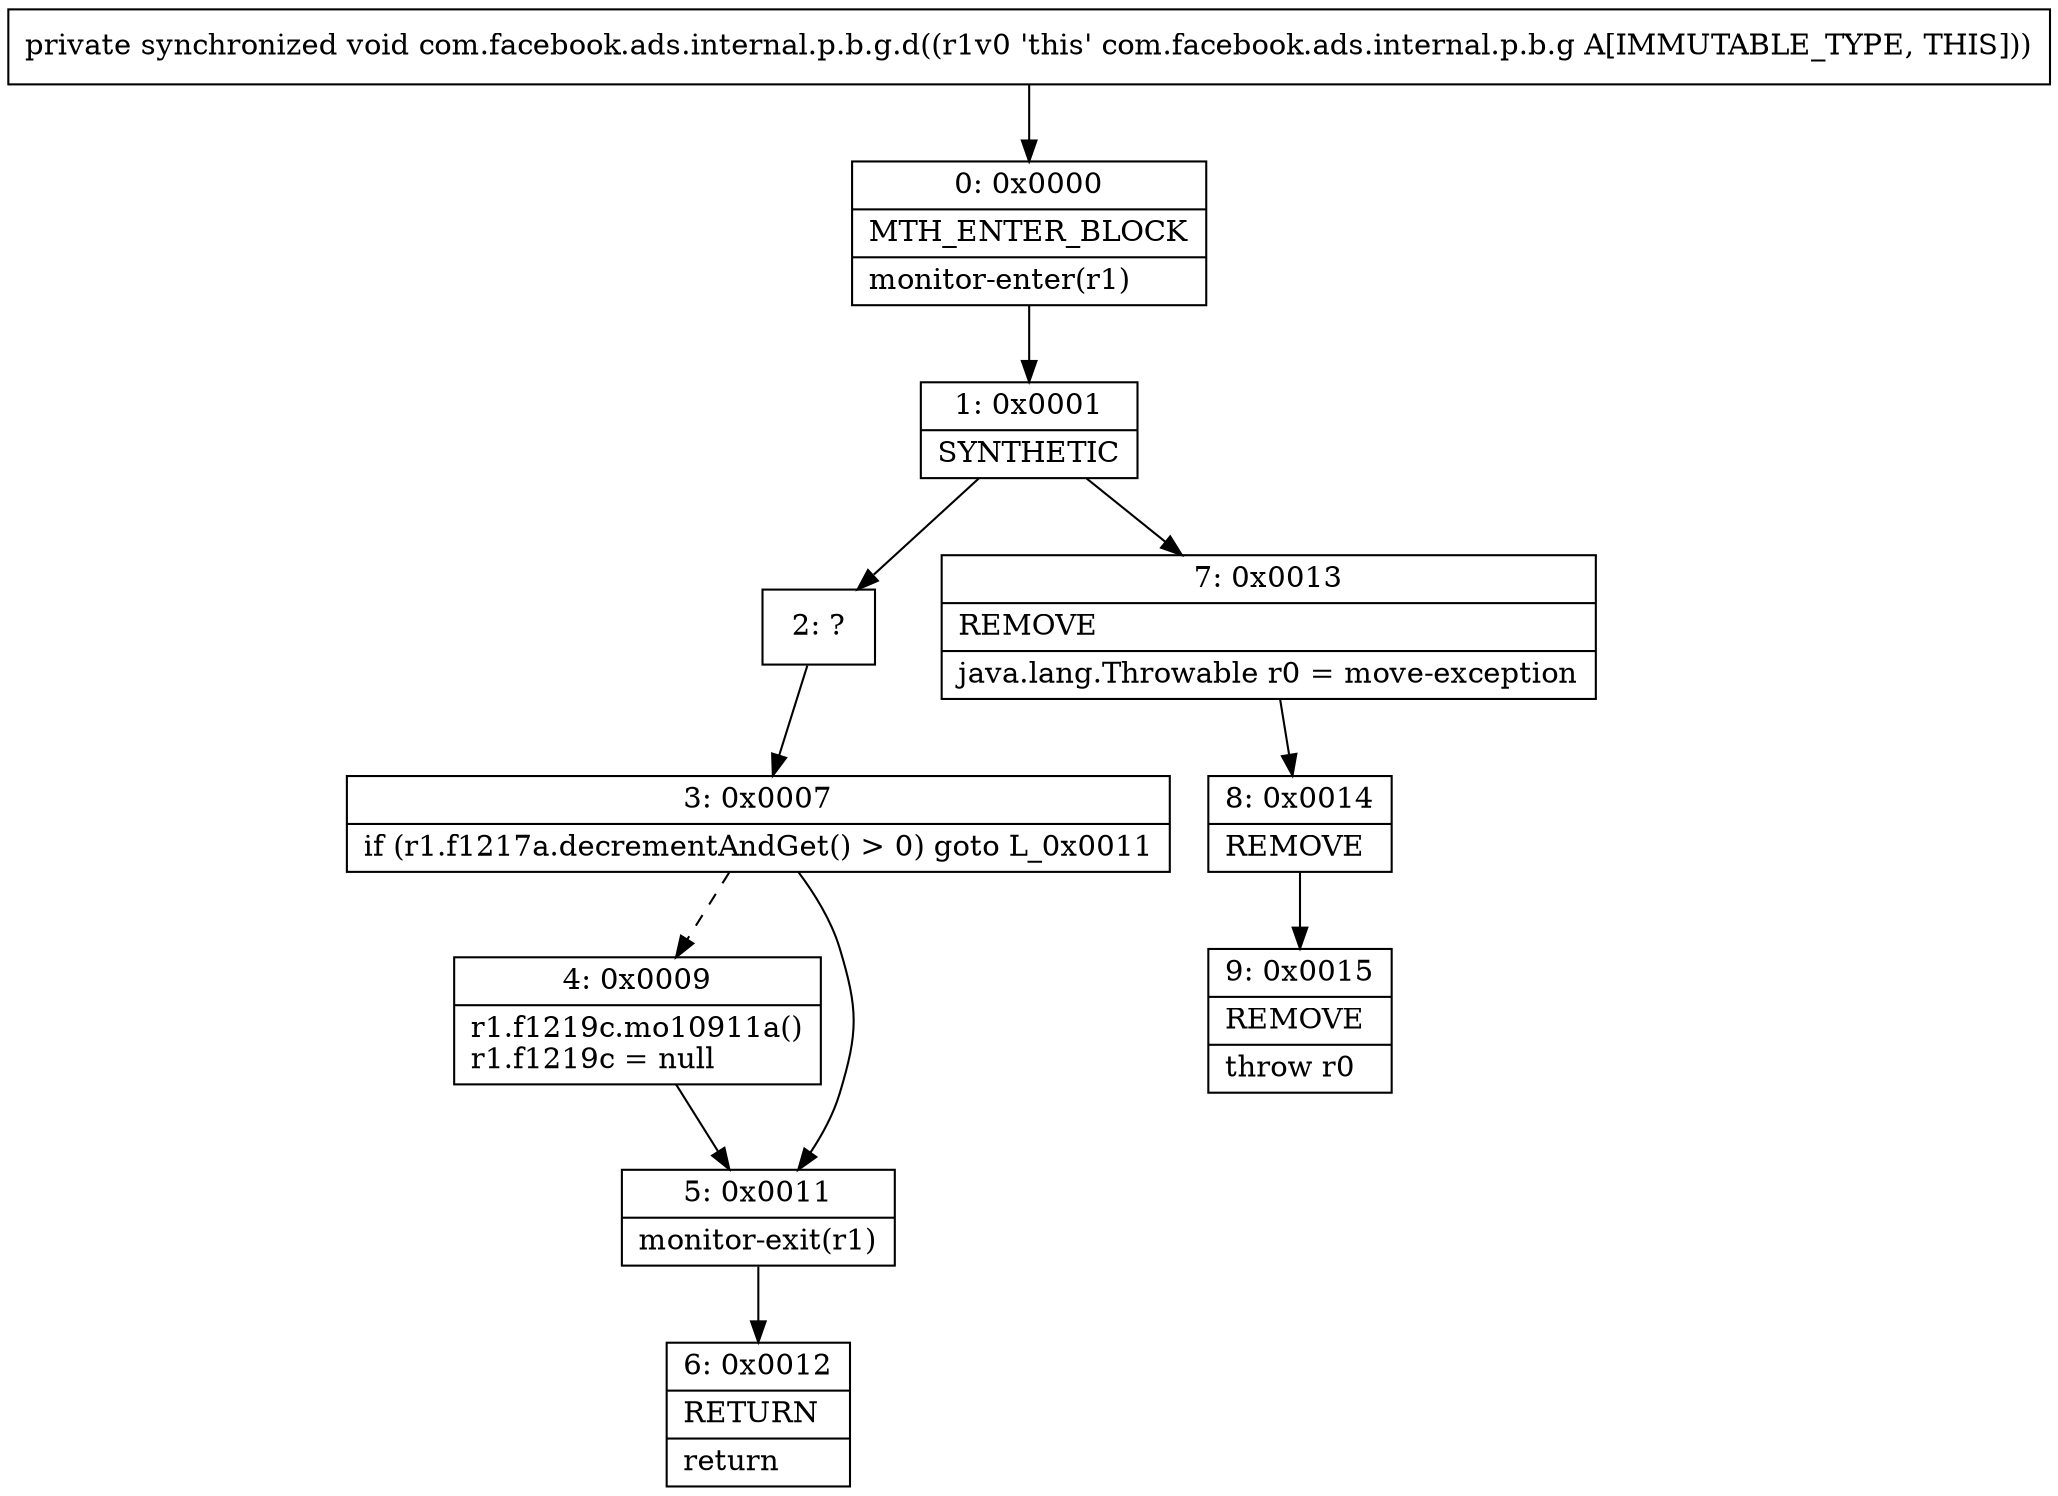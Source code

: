 digraph "CFG forcom.facebook.ads.internal.p.b.g.d()V" {
Node_0 [shape=record,label="{0\:\ 0x0000|MTH_ENTER_BLOCK\l|monitor\-enter(r1)\l}"];
Node_1 [shape=record,label="{1\:\ 0x0001|SYNTHETIC\l}"];
Node_2 [shape=record,label="{2\:\ ?}"];
Node_3 [shape=record,label="{3\:\ 0x0007|if (r1.f1217a.decrementAndGet() \> 0) goto L_0x0011\l}"];
Node_4 [shape=record,label="{4\:\ 0x0009|r1.f1219c.mo10911a()\lr1.f1219c = null\l}"];
Node_5 [shape=record,label="{5\:\ 0x0011|monitor\-exit(r1)\l}"];
Node_6 [shape=record,label="{6\:\ 0x0012|RETURN\l|return\l}"];
Node_7 [shape=record,label="{7\:\ 0x0013|REMOVE\l|java.lang.Throwable r0 = move\-exception\l}"];
Node_8 [shape=record,label="{8\:\ 0x0014|REMOVE\l}"];
Node_9 [shape=record,label="{9\:\ 0x0015|REMOVE\l|throw r0\l}"];
MethodNode[shape=record,label="{private synchronized void com.facebook.ads.internal.p.b.g.d((r1v0 'this' com.facebook.ads.internal.p.b.g A[IMMUTABLE_TYPE, THIS])) }"];
MethodNode -> Node_0;
Node_0 -> Node_1;
Node_1 -> Node_2;
Node_1 -> Node_7;
Node_2 -> Node_3;
Node_3 -> Node_4[style=dashed];
Node_3 -> Node_5;
Node_4 -> Node_5;
Node_5 -> Node_6;
Node_7 -> Node_8;
Node_8 -> Node_9;
}

